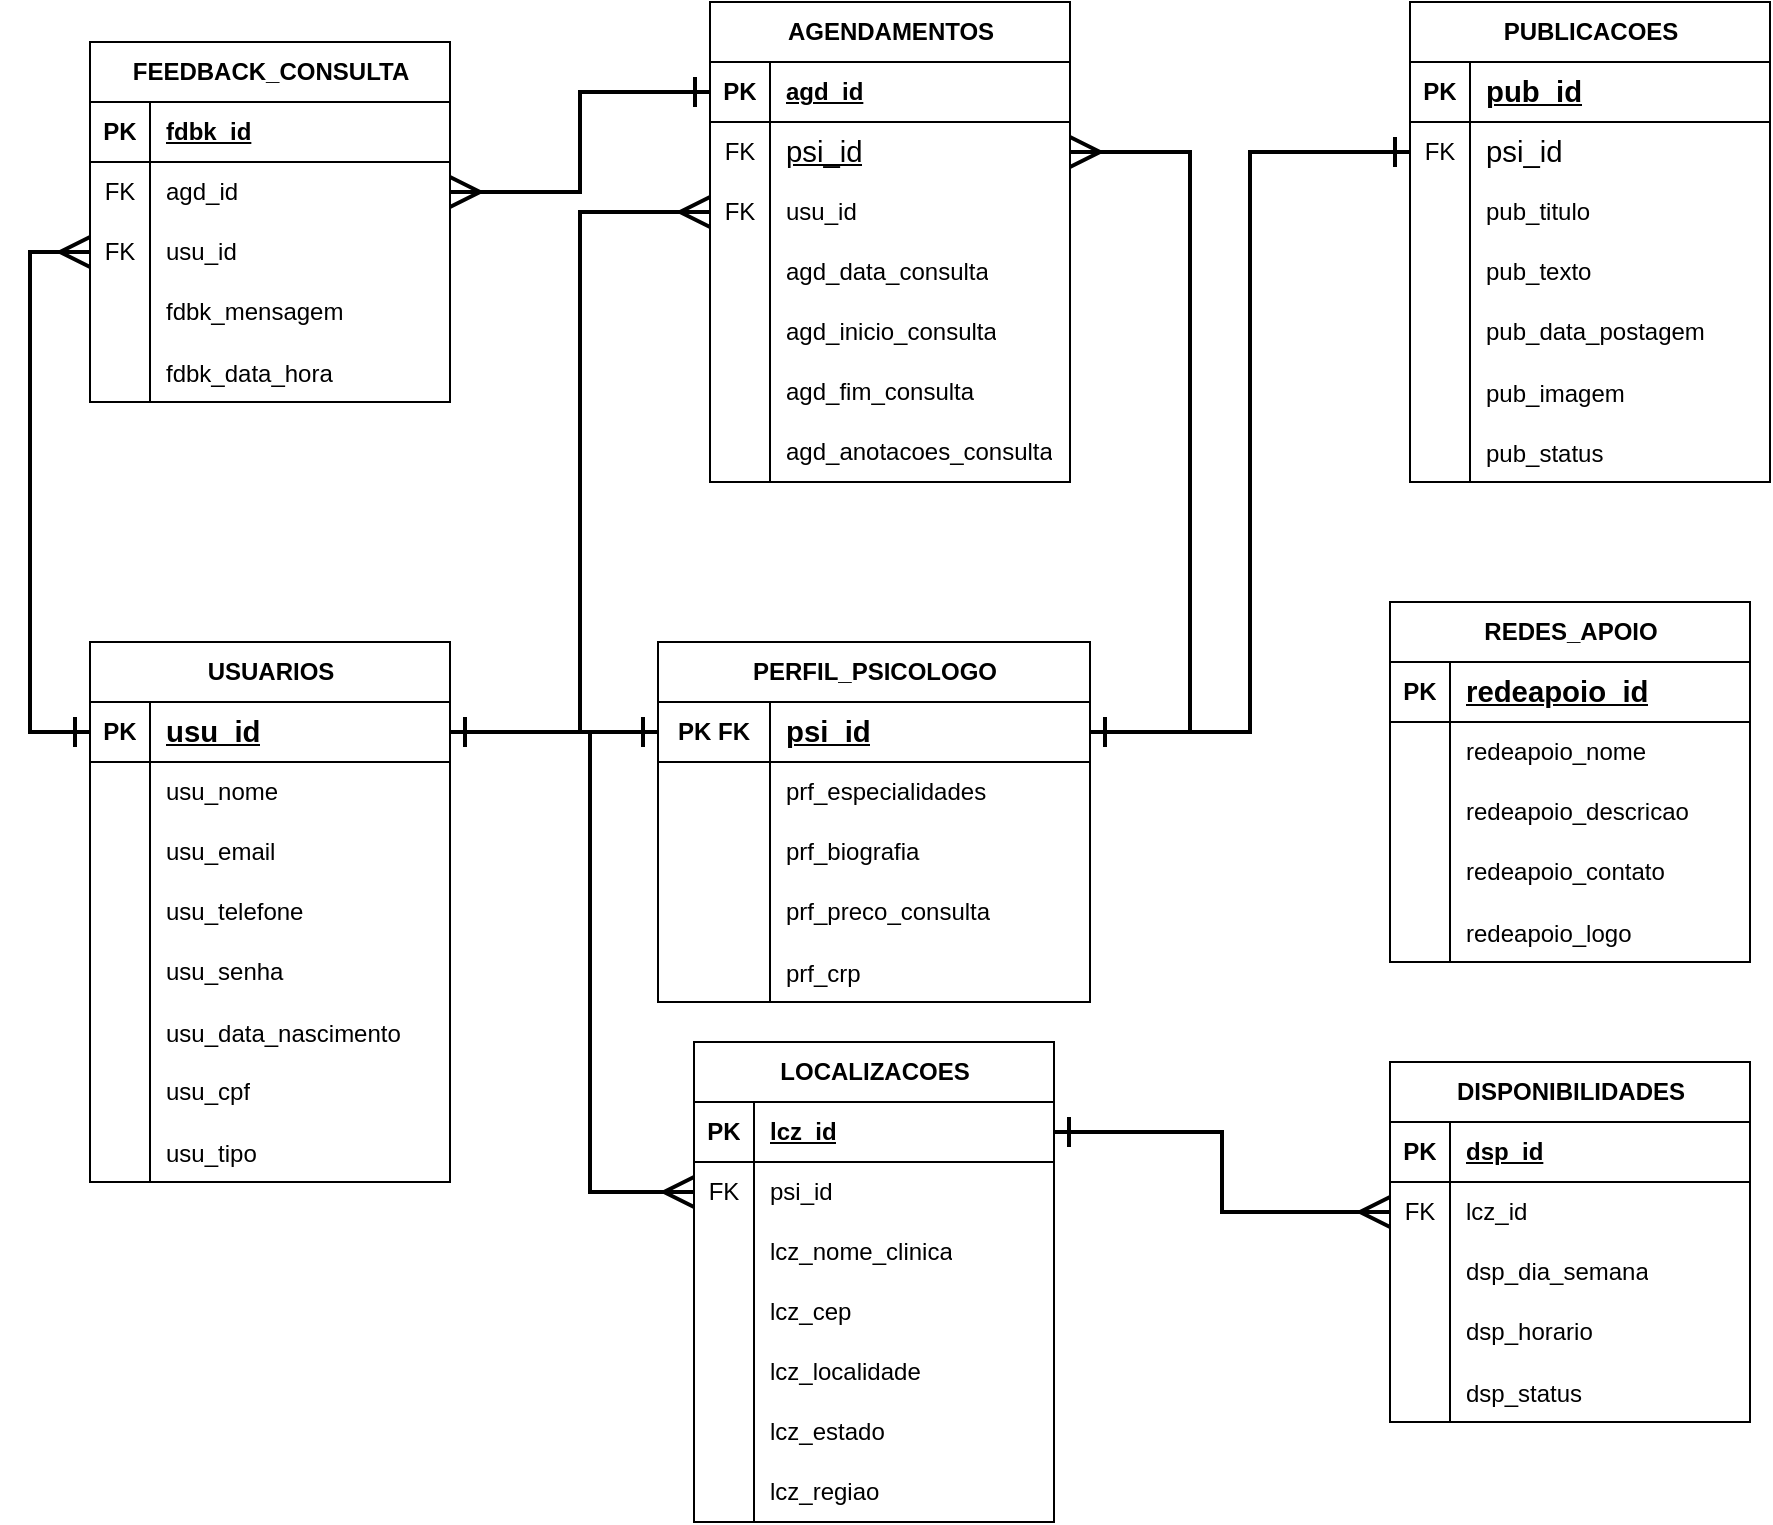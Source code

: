 <mxfile version="26.0.16">
  <diagram name="Página-1" id="_M62f8--yfcSpUJAQ6WV">
    <mxGraphModel dx="1434" dy="822" grid="1" gridSize="10" guides="1" tooltips="1" connect="1" arrows="1" fold="1" page="1" pageScale="1" pageWidth="1169" pageHeight="827" math="0" shadow="0">
      <root>
        <mxCell id="0" />
        <mxCell id="1" parent="0" />
        <mxCell id="GxVGCW-n1St411h24lSs-1" value="USUARIOS" style="shape=table;startSize=30;container=1;collapsible=1;childLayout=tableLayout;fixedRows=1;rowLines=0;fontStyle=1;align=center;resizeLast=1;html=1;" parent="1" vertex="1">
          <mxGeometry x="150" y="350" width="180" height="270" as="geometry" />
        </mxCell>
        <mxCell id="GxVGCW-n1St411h24lSs-2" value="" style="shape=tableRow;horizontal=0;startSize=0;swimlaneHead=0;swimlaneBody=0;fillColor=none;collapsible=0;dropTarget=0;points=[[0,0.5],[1,0.5]];portConstraint=eastwest;top=0;left=0;right=0;bottom=1;" parent="GxVGCW-n1St411h24lSs-1" vertex="1">
          <mxGeometry y="30" width="180" height="30" as="geometry" />
        </mxCell>
        <mxCell id="GxVGCW-n1St411h24lSs-3" value="PK" style="shape=partialRectangle;connectable=0;fillColor=none;top=0;left=0;bottom=0;right=0;fontStyle=1;overflow=hidden;whiteSpace=wrap;html=1;" parent="GxVGCW-n1St411h24lSs-2" vertex="1">
          <mxGeometry width="30" height="30" as="geometry">
            <mxRectangle width="30" height="30" as="alternateBounds" />
          </mxGeometry>
        </mxCell>
        <mxCell id="GxVGCW-n1St411h24lSs-4" value="&lt;font face=&quot;Arial, sans-serif&quot;&gt;&lt;span style=&quot;font-size: 14.667px; white-space-collapse: preserve;&quot;&gt;usu_id&lt;/span&gt;&lt;/font&gt;" style="shape=partialRectangle;connectable=0;fillColor=none;top=0;left=0;bottom=0;right=0;align=left;spacingLeft=6;fontStyle=5;overflow=hidden;whiteSpace=wrap;html=1;" parent="GxVGCW-n1St411h24lSs-2" vertex="1">
          <mxGeometry x="30" width="150" height="30" as="geometry">
            <mxRectangle width="150" height="30" as="alternateBounds" />
          </mxGeometry>
        </mxCell>
        <mxCell id="GxVGCW-n1St411h24lSs-5" value="" style="shape=tableRow;horizontal=0;startSize=0;swimlaneHead=0;swimlaneBody=0;fillColor=none;collapsible=0;dropTarget=0;points=[[0,0.5],[1,0.5]];portConstraint=eastwest;top=0;left=0;right=0;bottom=0;" parent="GxVGCW-n1St411h24lSs-1" vertex="1">
          <mxGeometry y="60" width="180" height="30" as="geometry" />
        </mxCell>
        <mxCell id="GxVGCW-n1St411h24lSs-6" value="" style="shape=partialRectangle;connectable=0;fillColor=none;top=0;left=0;bottom=0;right=0;editable=1;overflow=hidden;whiteSpace=wrap;html=1;" parent="GxVGCW-n1St411h24lSs-5" vertex="1">
          <mxGeometry width="30" height="30" as="geometry">
            <mxRectangle width="30" height="30" as="alternateBounds" />
          </mxGeometry>
        </mxCell>
        <mxCell id="GxVGCW-n1St411h24lSs-7" value="usu_nome" style="shape=partialRectangle;connectable=0;fillColor=none;top=0;left=0;bottom=0;right=0;align=left;spacingLeft=6;overflow=hidden;whiteSpace=wrap;html=1;" parent="GxVGCW-n1St411h24lSs-5" vertex="1">
          <mxGeometry x="30" width="150" height="30" as="geometry">
            <mxRectangle width="150" height="30" as="alternateBounds" />
          </mxGeometry>
        </mxCell>
        <mxCell id="GxVGCW-n1St411h24lSs-11" value="" style="shape=tableRow;horizontal=0;startSize=0;swimlaneHead=0;swimlaneBody=0;fillColor=none;collapsible=0;dropTarget=0;points=[[0,0.5],[1,0.5]];portConstraint=eastwest;top=0;left=0;right=0;bottom=0;" parent="GxVGCW-n1St411h24lSs-1" vertex="1">
          <mxGeometry y="90" width="180" height="30" as="geometry" />
        </mxCell>
        <mxCell id="GxVGCW-n1St411h24lSs-12" value="" style="shape=partialRectangle;connectable=0;fillColor=none;top=0;left=0;bottom=0;right=0;editable=1;overflow=hidden;whiteSpace=wrap;html=1;" parent="GxVGCW-n1St411h24lSs-11" vertex="1">
          <mxGeometry width="30" height="30" as="geometry">
            <mxRectangle width="30" height="30" as="alternateBounds" />
          </mxGeometry>
        </mxCell>
        <mxCell id="GxVGCW-n1St411h24lSs-13" value="usu_email" style="shape=partialRectangle;connectable=0;fillColor=none;top=0;left=0;bottom=0;right=0;align=left;spacingLeft=6;overflow=hidden;whiteSpace=wrap;html=1;" parent="GxVGCW-n1St411h24lSs-11" vertex="1">
          <mxGeometry x="30" width="150" height="30" as="geometry">
            <mxRectangle width="150" height="30" as="alternateBounds" />
          </mxGeometry>
        </mxCell>
        <mxCell id="pLTQHaj_ia46Ei6CtGT--1" value="" style="shape=tableRow;horizontal=0;startSize=0;swimlaneHead=0;swimlaneBody=0;fillColor=none;collapsible=0;dropTarget=0;points=[[0,0.5],[1,0.5]];portConstraint=eastwest;top=0;left=0;right=0;bottom=0;" parent="GxVGCW-n1St411h24lSs-1" vertex="1">
          <mxGeometry y="120" width="180" height="30" as="geometry" />
        </mxCell>
        <mxCell id="pLTQHaj_ia46Ei6CtGT--2" value="" style="shape=partialRectangle;connectable=0;fillColor=none;top=0;left=0;bottom=0;right=0;editable=1;overflow=hidden;whiteSpace=wrap;html=1;" parent="pLTQHaj_ia46Ei6CtGT--1" vertex="1">
          <mxGeometry width="30" height="30" as="geometry">
            <mxRectangle width="30" height="30" as="alternateBounds" />
          </mxGeometry>
        </mxCell>
        <mxCell id="pLTQHaj_ia46Ei6CtGT--3" value="usu_telefone" style="shape=partialRectangle;connectable=0;fillColor=none;top=0;left=0;bottom=0;right=0;align=left;spacingLeft=6;overflow=hidden;whiteSpace=wrap;html=1;" parent="pLTQHaj_ia46Ei6CtGT--1" vertex="1">
          <mxGeometry x="30" width="150" height="30" as="geometry">
            <mxRectangle width="150" height="30" as="alternateBounds" />
          </mxGeometry>
        </mxCell>
        <mxCell id="pLTQHaj_ia46Ei6CtGT--4" value="" style="shape=tableRow;horizontal=0;startSize=0;swimlaneHead=0;swimlaneBody=0;fillColor=none;collapsible=0;dropTarget=0;points=[[0,0.5],[1,0.5]];portConstraint=eastwest;top=0;left=0;right=0;bottom=0;" parent="GxVGCW-n1St411h24lSs-1" vertex="1">
          <mxGeometry y="150" width="180" height="30" as="geometry" />
        </mxCell>
        <mxCell id="pLTQHaj_ia46Ei6CtGT--5" value="" style="shape=partialRectangle;connectable=0;fillColor=none;top=0;left=0;bottom=0;right=0;editable=1;overflow=hidden;whiteSpace=wrap;html=1;" parent="pLTQHaj_ia46Ei6CtGT--4" vertex="1">
          <mxGeometry width="30" height="30" as="geometry">
            <mxRectangle width="30" height="30" as="alternateBounds" />
          </mxGeometry>
        </mxCell>
        <mxCell id="pLTQHaj_ia46Ei6CtGT--6" value="usu_senha" style="shape=partialRectangle;connectable=0;fillColor=none;top=0;left=0;bottom=0;right=0;align=left;spacingLeft=6;overflow=hidden;whiteSpace=wrap;html=1;" parent="pLTQHaj_ia46Ei6CtGT--4" vertex="1">
          <mxGeometry x="30" width="150" height="30" as="geometry">
            <mxRectangle width="150" height="30" as="alternateBounds" />
          </mxGeometry>
        </mxCell>
        <mxCell id="mL3m_HgLqQWgDpQsmGYK-23" value="" style="shape=tableRow;horizontal=0;startSize=0;swimlaneHead=0;swimlaneBody=0;fillColor=none;collapsible=0;dropTarget=0;points=[[0,0.5],[1,0.5]];portConstraint=eastwest;top=0;left=0;right=0;bottom=0;" parent="GxVGCW-n1St411h24lSs-1" vertex="1">
          <mxGeometry y="180" width="180" height="30" as="geometry" />
        </mxCell>
        <mxCell id="mL3m_HgLqQWgDpQsmGYK-24" value="" style="shape=partialRectangle;connectable=0;fillColor=none;top=0;left=0;bottom=0;right=0;editable=1;overflow=hidden;" parent="mL3m_HgLqQWgDpQsmGYK-23" vertex="1">
          <mxGeometry width="30" height="30" as="geometry">
            <mxRectangle width="30" height="30" as="alternateBounds" />
          </mxGeometry>
        </mxCell>
        <mxCell id="mL3m_HgLqQWgDpQsmGYK-25" value="usu_data_nascimento" style="shape=partialRectangle;connectable=0;fillColor=none;top=0;left=0;bottom=0;right=0;align=left;spacingLeft=6;overflow=hidden;" parent="mL3m_HgLqQWgDpQsmGYK-23" vertex="1">
          <mxGeometry x="30" width="150" height="30" as="geometry">
            <mxRectangle width="150" height="30" as="alternateBounds" />
          </mxGeometry>
        </mxCell>
        <mxCell id="pLTQHaj_ia46Ei6CtGT--13" value="" style="shape=tableRow;horizontal=0;startSize=0;swimlaneHead=0;swimlaneBody=0;fillColor=none;collapsible=0;dropTarget=0;points=[[0,0.5],[1,0.5]];portConstraint=eastwest;top=0;left=0;right=0;bottom=0;" parent="GxVGCW-n1St411h24lSs-1" vertex="1">
          <mxGeometry y="210" width="180" height="30" as="geometry" />
        </mxCell>
        <mxCell id="pLTQHaj_ia46Ei6CtGT--14" value="" style="shape=partialRectangle;connectable=0;fillColor=none;top=0;left=0;bottom=0;right=0;editable=1;overflow=hidden;whiteSpace=wrap;html=1;" parent="pLTQHaj_ia46Ei6CtGT--13" vertex="1">
          <mxGeometry width="30" height="30" as="geometry">
            <mxRectangle width="30" height="30" as="alternateBounds" />
          </mxGeometry>
        </mxCell>
        <mxCell id="pLTQHaj_ia46Ei6CtGT--15" value="usu_cpf" style="shape=partialRectangle;connectable=0;fillColor=none;top=0;left=0;bottom=0;right=0;align=left;spacingLeft=6;overflow=hidden;whiteSpace=wrap;html=1;" parent="pLTQHaj_ia46Ei6CtGT--13" vertex="1">
          <mxGeometry x="30" width="150" height="30" as="geometry">
            <mxRectangle width="150" height="30" as="alternateBounds" />
          </mxGeometry>
        </mxCell>
        <mxCell id="mL3m_HgLqQWgDpQsmGYK-20" value="" style="shape=tableRow;horizontal=0;startSize=0;swimlaneHead=0;swimlaneBody=0;fillColor=none;collapsible=0;dropTarget=0;points=[[0,0.5],[1,0.5]];portConstraint=eastwest;top=0;left=0;right=0;bottom=0;" parent="GxVGCW-n1St411h24lSs-1" vertex="1">
          <mxGeometry y="240" width="180" height="30" as="geometry" />
        </mxCell>
        <mxCell id="mL3m_HgLqQWgDpQsmGYK-21" value="" style="shape=partialRectangle;connectable=0;fillColor=none;top=0;left=0;bottom=0;right=0;editable=1;overflow=hidden;" parent="mL3m_HgLqQWgDpQsmGYK-20" vertex="1">
          <mxGeometry width="30" height="30" as="geometry">
            <mxRectangle width="30" height="30" as="alternateBounds" />
          </mxGeometry>
        </mxCell>
        <mxCell id="mL3m_HgLqQWgDpQsmGYK-22" value="usu_tipo" style="shape=partialRectangle;connectable=0;fillColor=none;top=0;left=0;bottom=0;right=0;align=left;spacingLeft=6;overflow=hidden;" parent="mL3m_HgLqQWgDpQsmGYK-20" vertex="1">
          <mxGeometry x="30" width="150" height="30" as="geometry">
            <mxRectangle width="150" height="30" as="alternateBounds" />
          </mxGeometry>
        </mxCell>
        <mxCell id="a38isnCE7ehgI189nzxs-35" value="PUBLICACOES" style="shape=table;startSize=30;container=1;collapsible=1;childLayout=tableLayout;fixedRows=1;rowLines=0;fontStyle=1;align=center;resizeLast=1;html=1;" parent="1" vertex="1">
          <mxGeometry x="810" y="30" width="180" height="240" as="geometry" />
        </mxCell>
        <mxCell id="a38isnCE7ehgI189nzxs-36" value="" style="shape=tableRow;horizontal=0;startSize=0;swimlaneHead=0;swimlaneBody=0;fillColor=none;collapsible=0;dropTarget=0;points=[[0,0.5],[1,0.5]];portConstraint=eastwest;top=0;left=0;right=0;bottom=1;" parent="a38isnCE7ehgI189nzxs-35" vertex="1">
          <mxGeometry y="30" width="180" height="30" as="geometry" />
        </mxCell>
        <mxCell id="a38isnCE7ehgI189nzxs-37" value="PK" style="shape=partialRectangle;connectable=0;fillColor=none;top=0;left=0;bottom=0;right=0;fontStyle=1;overflow=hidden;whiteSpace=wrap;html=1;" parent="a38isnCE7ehgI189nzxs-36" vertex="1">
          <mxGeometry width="30" height="30" as="geometry">
            <mxRectangle width="30" height="30" as="alternateBounds" />
          </mxGeometry>
        </mxCell>
        <mxCell id="a38isnCE7ehgI189nzxs-38" value="&lt;span id=&quot;docs-internal-guid-bb92b215-7fff-1dc6-cfe4-97d75e0c5b05&quot; style=&quot;&quot;&gt;&lt;span style=&quot;font-size: 11pt; font-family: Arial, sans-serif; background-color: transparent; font-variant-numeric: normal; font-variant-east-asian: normal; font-variant-alternates: normal; font-variant-position: normal; font-variant-emoji: normal; vertical-align: baseline; white-space-collapse: preserve;&quot;&gt;pub_id&lt;/span&gt;&lt;/span&gt;" style="shape=partialRectangle;connectable=0;fillColor=none;top=0;left=0;bottom=0;right=0;align=left;spacingLeft=6;fontStyle=5;overflow=hidden;whiteSpace=wrap;html=1;" parent="a38isnCE7ehgI189nzxs-36" vertex="1">
          <mxGeometry x="30" width="150" height="30" as="geometry">
            <mxRectangle width="150" height="30" as="alternateBounds" />
          </mxGeometry>
        </mxCell>
        <mxCell id="a38isnCE7ehgI189nzxs-39" value="" style="shape=tableRow;horizontal=0;startSize=0;swimlaneHead=0;swimlaneBody=0;fillColor=none;collapsible=0;dropTarget=0;points=[[0,0.5],[1,0.5]];portConstraint=eastwest;top=0;left=0;right=0;bottom=0;" parent="a38isnCE7ehgI189nzxs-35" vertex="1">
          <mxGeometry y="60" width="180" height="30" as="geometry" />
        </mxCell>
        <mxCell id="a38isnCE7ehgI189nzxs-40" value="FK" style="shape=partialRectangle;connectable=0;fillColor=none;top=0;left=0;bottom=0;right=0;editable=1;overflow=hidden;whiteSpace=wrap;html=1;" parent="a38isnCE7ehgI189nzxs-39" vertex="1">
          <mxGeometry width="30" height="30" as="geometry">
            <mxRectangle width="30" height="30" as="alternateBounds" />
          </mxGeometry>
        </mxCell>
        <mxCell id="a38isnCE7ehgI189nzxs-41" value="&lt;span style=&quot;font-family: Arial, sans-serif; font-size: 14.667px; white-space-collapse: preserve;&quot;&gt;psi_id&lt;/span&gt;" style="shape=partialRectangle;connectable=0;fillColor=none;top=0;left=0;bottom=0;right=0;align=left;spacingLeft=6;overflow=hidden;whiteSpace=wrap;html=1;" parent="a38isnCE7ehgI189nzxs-39" vertex="1">
          <mxGeometry x="30" width="150" height="30" as="geometry">
            <mxRectangle width="150" height="30" as="alternateBounds" />
          </mxGeometry>
        </mxCell>
        <mxCell id="a38isnCE7ehgI189nzxs-42" value="" style="shape=tableRow;horizontal=0;startSize=0;swimlaneHead=0;swimlaneBody=0;fillColor=none;collapsible=0;dropTarget=0;points=[[0,0.5],[1,0.5]];portConstraint=eastwest;top=0;left=0;right=0;bottom=0;" parent="a38isnCE7ehgI189nzxs-35" vertex="1">
          <mxGeometry y="90" width="180" height="30" as="geometry" />
        </mxCell>
        <mxCell id="a38isnCE7ehgI189nzxs-43" value="" style="shape=partialRectangle;connectable=0;fillColor=none;top=0;left=0;bottom=0;right=0;editable=1;overflow=hidden;whiteSpace=wrap;html=1;" parent="a38isnCE7ehgI189nzxs-42" vertex="1">
          <mxGeometry width="30" height="30" as="geometry">
            <mxRectangle width="30" height="30" as="alternateBounds" />
          </mxGeometry>
        </mxCell>
        <mxCell id="a38isnCE7ehgI189nzxs-44" value="pub_titulo" style="shape=partialRectangle;connectable=0;fillColor=none;top=0;left=0;bottom=0;right=0;align=left;spacingLeft=6;overflow=hidden;whiteSpace=wrap;html=1;" parent="a38isnCE7ehgI189nzxs-42" vertex="1">
          <mxGeometry x="30" width="150" height="30" as="geometry">
            <mxRectangle width="150" height="30" as="alternateBounds" />
          </mxGeometry>
        </mxCell>
        <mxCell id="a38isnCE7ehgI189nzxs-45" value="" style="shape=tableRow;horizontal=0;startSize=0;swimlaneHead=0;swimlaneBody=0;fillColor=none;collapsible=0;dropTarget=0;points=[[0,0.5],[1,0.5]];portConstraint=eastwest;top=0;left=0;right=0;bottom=0;" parent="a38isnCE7ehgI189nzxs-35" vertex="1">
          <mxGeometry y="120" width="180" height="30" as="geometry" />
        </mxCell>
        <mxCell id="a38isnCE7ehgI189nzxs-46" value="" style="shape=partialRectangle;connectable=0;fillColor=none;top=0;left=0;bottom=0;right=0;editable=1;overflow=hidden;whiteSpace=wrap;html=1;" parent="a38isnCE7ehgI189nzxs-45" vertex="1">
          <mxGeometry width="30" height="30" as="geometry">
            <mxRectangle width="30" height="30" as="alternateBounds" />
          </mxGeometry>
        </mxCell>
        <mxCell id="a38isnCE7ehgI189nzxs-47" value="pub_texto" style="shape=partialRectangle;connectable=0;fillColor=none;top=0;left=0;bottom=0;right=0;align=left;spacingLeft=6;overflow=hidden;whiteSpace=wrap;html=1;" parent="a38isnCE7ehgI189nzxs-45" vertex="1">
          <mxGeometry x="30" width="150" height="30" as="geometry">
            <mxRectangle width="150" height="30" as="alternateBounds" />
          </mxGeometry>
        </mxCell>
        <mxCell id="a38isnCE7ehgI189nzxs-48" value="" style="shape=tableRow;horizontal=0;startSize=0;swimlaneHead=0;swimlaneBody=0;fillColor=none;collapsible=0;dropTarget=0;points=[[0,0.5],[1,0.5]];portConstraint=eastwest;top=0;left=0;right=0;bottom=0;" parent="a38isnCE7ehgI189nzxs-35" vertex="1">
          <mxGeometry y="150" width="180" height="30" as="geometry" />
        </mxCell>
        <mxCell id="a38isnCE7ehgI189nzxs-49" value="" style="shape=partialRectangle;connectable=0;fillColor=none;top=0;left=0;bottom=0;right=0;editable=1;overflow=hidden;whiteSpace=wrap;html=1;" parent="a38isnCE7ehgI189nzxs-48" vertex="1">
          <mxGeometry width="30" height="30" as="geometry">
            <mxRectangle width="30" height="30" as="alternateBounds" />
          </mxGeometry>
        </mxCell>
        <mxCell id="a38isnCE7ehgI189nzxs-50" value="pub_data_postagem" style="shape=partialRectangle;connectable=0;fillColor=none;top=0;left=0;bottom=0;right=0;align=left;spacingLeft=6;overflow=hidden;whiteSpace=wrap;html=1;" parent="a38isnCE7ehgI189nzxs-48" vertex="1">
          <mxGeometry x="30" width="150" height="30" as="geometry">
            <mxRectangle width="150" height="30" as="alternateBounds" />
          </mxGeometry>
        </mxCell>
        <mxCell id="mL3m_HgLqQWgDpQsmGYK-71" value="" style="shape=tableRow;horizontal=0;startSize=0;swimlaneHead=0;swimlaneBody=0;fillColor=none;collapsible=0;dropTarget=0;points=[[0,0.5],[1,0.5]];portConstraint=eastwest;top=0;left=0;right=0;bottom=0;" parent="a38isnCE7ehgI189nzxs-35" vertex="1">
          <mxGeometry y="180" width="180" height="30" as="geometry" />
        </mxCell>
        <mxCell id="mL3m_HgLqQWgDpQsmGYK-72" value="" style="shape=partialRectangle;connectable=0;fillColor=none;top=0;left=0;bottom=0;right=0;editable=1;overflow=hidden;" parent="mL3m_HgLqQWgDpQsmGYK-71" vertex="1">
          <mxGeometry width="30" height="30" as="geometry">
            <mxRectangle width="30" height="30" as="alternateBounds" />
          </mxGeometry>
        </mxCell>
        <mxCell id="mL3m_HgLqQWgDpQsmGYK-73" value="pub_imagem" style="shape=partialRectangle;connectable=0;fillColor=none;top=0;left=0;bottom=0;right=0;align=left;spacingLeft=6;overflow=hidden;" parent="mL3m_HgLqQWgDpQsmGYK-71" vertex="1">
          <mxGeometry x="30" width="150" height="30" as="geometry">
            <mxRectangle width="150" height="30" as="alternateBounds" />
          </mxGeometry>
        </mxCell>
        <mxCell id="mL3m_HgLqQWgDpQsmGYK-74" value="" style="shape=tableRow;horizontal=0;startSize=0;swimlaneHead=0;swimlaneBody=0;fillColor=none;collapsible=0;dropTarget=0;points=[[0,0.5],[1,0.5]];portConstraint=eastwest;top=0;left=0;right=0;bottom=0;" parent="a38isnCE7ehgI189nzxs-35" vertex="1">
          <mxGeometry y="210" width="180" height="30" as="geometry" />
        </mxCell>
        <mxCell id="mL3m_HgLqQWgDpQsmGYK-75" value="" style="shape=partialRectangle;connectable=0;fillColor=none;top=0;left=0;bottom=0;right=0;editable=1;overflow=hidden;" parent="mL3m_HgLqQWgDpQsmGYK-74" vertex="1">
          <mxGeometry width="30" height="30" as="geometry">
            <mxRectangle width="30" height="30" as="alternateBounds" />
          </mxGeometry>
        </mxCell>
        <mxCell id="mL3m_HgLqQWgDpQsmGYK-76" value="pub_status" style="shape=partialRectangle;connectable=0;fillColor=none;top=0;left=0;bottom=0;right=0;align=left;spacingLeft=6;overflow=hidden;" parent="mL3m_HgLqQWgDpQsmGYK-74" vertex="1">
          <mxGeometry x="30" width="150" height="30" as="geometry">
            <mxRectangle width="150" height="30" as="alternateBounds" />
          </mxGeometry>
        </mxCell>
        <mxCell id="a38isnCE7ehgI189nzxs-54" value="AGENDAMENTOS" style="shape=table;startSize=30;container=1;collapsible=1;childLayout=tableLayout;fixedRows=1;rowLines=0;fontStyle=1;align=center;resizeLast=1;html=1;" parent="1" vertex="1">
          <mxGeometry x="460" y="30" width="180" height="240" as="geometry" />
        </mxCell>
        <mxCell id="a38isnCE7ehgI189nzxs-55" value="" style="shape=tableRow;horizontal=0;startSize=0;swimlaneHead=0;swimlaneBody=0;fillColor=none;collapsible=0;dropTarget=0;points=[[0,0.5],[1,0.5]];portConstraint=eastwest;top=0;left=0;right=0;bottom=1;" parent="a38isnCE7ehgI189nzxs-54" vertex="1">
          <mxGeometry y="30" width="180" height="30" as="geometry" />
        </mxCell>
        <mxCell id="a38isnCE7ehgI189nzxs-56" value="PK" style="shape=partialRectangle;connectable=0;fillColor=none;top=0;left=0;bottom=0;right=0;fontStyle=1;overflow=hidden;whiteSpace=wrap;html=1;" parent="a38isnCE7ehgI189nzxs-55" vertex="1">
          <mxGeometry width="30" height="30" as="geometry">
            <mxRectangle width="30" height="30" as="alternateBounds" />
          </mxGeometry>
        </mxCell>
        <mxCell id="a38isnCE7ehgI189nzxs-57" value="agd_id" style="shape=partialRectangle;connectable=0;fillColor=none;top=0;left=0;bottom=0;right=0;align=left;spacingLeft=6;fontStyle=5;overflow=hidden;whiteSpace=wrap;html=1;" parent="a38isnCE7ehgI189nzxs-55" vertex="1">
          <mxGeometry x="30" width="150" height="30" as="geometry">
            <mxRectangle width="150" height="30" as="alternateBounds" />
          </mxGeometry>
        </mxCell>
        <mxCell id="a38isnCE7ehgI189nzxs-58" value="" style="shape=tableRow;horizontal=0;startSize=0;swimlaneHead=0;swimlaneBody=0;fillColor=none;collapsible=0;dropTarget=0;points=[[0,0.5],[1,0.5]];portConstraint=eastwest;top=0;left=0;right=0;bottom=0;" parent="a38isnCE7ehgI189nzxs-54" vertex="1">
          <mxGeometry y="60" width="180" height="30" as="geometry" />
        </mxCell>
        <mxCell id="a38isnCE7ehgI189nzxs-59" value="FK" style="shape=partialRectangle;connectable=0;fillColor=none;top=0;left=0;bottom=0;right=0;editable=1;overflow=hidden;whiteSpace=wrap;html=1;" parent="a38isnCE7ehgI189nzxs-58" vertex="1">
          <mxGeometry width="30" height="30" as="geometry">
            <mxRectangle width="30" height="30" as="alternateBounds" />
          </mxGeometry>
        </mxCell>
        <mxCell id="a38isnCE7ehgI189nzxs-60" value="&lt;span style=&quot;font-family: Arial, sans-serif; font-size: 14.667px; white-space-collapse: preserve; text-decoration-line: underline;&quot;&gt;psi_id&lt;/span&gt;" style="shape=partialRectangle;connectable=0;fillColor=none;top=0;left=0;bottom=0;right=0;align=left;spacingLeft=6;overflow=hidden;whiteSpace=wrap;html=1;" parent="a38isnCE7ehgI189nzxs-58" vertex="1">
          <mxGeometry x="30" width="150" height="30" as="geometry">
            <mxRectangle width="150" height="30" as="alternateBounds" />
          </mxGeometry>
        </mxCell>
        <mxCell id="a38isnCE7ehgI189nzxs-61" value="" style="shape=tableRow;horizontal=0;startSize=0;swimlaneHead=0;swimlaneBody=0;fillColor=none;collapsible=0;dropTarget=0;points=[[0,0.5],[1,0.5]];portConstraint=eastwest;top=0;left=0;right=0;bottom=0;" parent="a38isnCE7ehgI189nzxs-54" vertex="1">
          <mxGeometry y="90" width="180" height="30" as="geometry" />
        </mxCell>
        <mxCell id="a38isnCE7ehgI189nzxs-62" value="FK" style="shape=partialRectangle;connectable=0;fillColor=none;top=0;left=0;bottom=0;right=0;editable=1;overflow=hidden;whiteSpace=wrap;html=1;" parent="a38isnCE7ehgI189nzxs-61" vertex="1">
          <mxGeometry width="30" height="30" as="geometry">
            <mxRectangle width="30" height="30" as="alternateBounds" />
          </mxGeometry>
        </mxCell>
        <mxCell id="a38isnCE7ehgI189nzxs-63" value="usu_id" style="shape=partialRectangle;connectable=0;fillColor=none;top=0;left=0;bottom=0;right=0;align=left;spacingLeft=6;overflow=hidden;whiteSpace=wrap;html=1;" parent="a38isnCE7ehgI189nzxs-61" vertex="1">
          <mxGeometry x="30" width="150" height="30" as="geometry">
            <mxRectangle width="150" height="30" as="alternateBounds" />
          </mxGeometry>
        </mxCell>
        <mxCell id="a38isnCE7ehgI189nzxs-64" value="" style="shape=tableRow;horizontal=0;startSize=0;swimlaneHead=0;swimlaneBody=0;fillColor=none;collapsible=0;dropTarget=0;points=[[0,0.5],[1,0.5]];portConstraint=eastwest;top=0;left=0;right=0;bottom=0;" parent="a38isnCE7ehgI189nzxs-54" vertex="1">
          <mxGeometry y="120" width="180" height="30" as="geometry" />
        </mxCell>
        <mxCell id="a38isnCE7ehgI189nzxs-65" value="" style="shape=partialRectangle;connectable=0;fillColor=none;top=0;left=0;bottom=0;right=0;editable=1;overflow=hidden;whiteSpace=wrap;html=1;" parent="a38isnCE7ehgI189nzxs-64" vertex="1">
          <mxGeometry width="30" height="30" as="geometry">
            <mxRectangle width="30" height="30" as="alternateBounds" />
          </mxGeometry>
        </mxCell>
        <mxCell id="a38isnCE7ehgI189nzxs-66" value="agd_data_consulta" style="shape=partialRectangle;connectable=0;fillColor=none;top=0;left=0;bottom=0;right=0;align=left;spacingLeft=6;overflow=hidden;whiteSpace=wrap;html=1;" parent="a38isnCE7ehgI189nzxs-64" vertex="1">
          <mxGeometry x="30" width="150" height="30" as="geometry">
            <mxRectangle width="150" height="30" as="alternateBounds" />
          </mxGeometry>
        </mxCell>
        <mxCell id="a38isnCE7ehgI189nzxs-67" value="" style="shape=tableRow;horizontal=0;startSize=0;swimlaneHead=0;swimlaneBody=0;fillColor=none;collapsible=0;dropTarget=0;points=[[0,0.5],[1,0.5]];portConstraint=eastwest;top=0;left=0;right=0;bottom=0;" parent="a38isnCE7ehgI189nzxs-54" vertex="1">
          <mxGeometry y="150" width="180" height="30" as="geometry" />
        </mxCell>
        <mxCell id="a38isnCE7ehgI189nzxs-68" value="" style="shape=partialRectangle;connectable=0;fillColor=none;top=0;left=0;bottom=0;right=0;editable=1;overflow=hidden;whiteSpace=wrap;html=1;" parent="a38isnCE7ehgI189nzxs-67" vertex="1">
          <mxGeometry width="30" height="30" as="geometry">
            <mxRectangle width="30" height="30" as="alternateBounds" />
          </mxGeometry>
        </mxCell>
        <mxCell id="a38isnCE7ehgI189nzxs-69" value="agd_inicio_consulta" style="shape=partialRectangle;connectable=0;fillColor=none;top=0;left=0;bottom=0;right=0;align=left;spacingLeft=6;overflow=hidden;whiteSpace=wrap;html=1;" parent="a38isnCE7ehgI189nzxs-67" vertex="1">
          <mxGeometry x="30" width="150" height="30" as="geometry">
            <mxRectangle width="150" height="30" as="alternateBounds" />
          </mxGeometry>
        </mxCell>
        <mxCell id="a38isnCE7ehgI189nzxs-70" value="" style="shape=tableRow;horizontal=0;startSize=0;swimlaneHead=0;swimlaneBody=0;fillColor=none;collapsible=0;dropTarget=0;points=[[0,0.5],[1,0.5]];portConstraint=eastwest;top=0;left=0;right=0;bottom=0;" parent="a38isnCE7ehgI189nzxs-54" vertex="1">
          <mxGeometry y="180" width="180" height="30" as="geometry" />
        </mxCell>
        <mxCell id="a38isnCE7ehgI189nzxs-71" value="" style="shape=partialRectangle;connectable=0;fillColor=none;top=0;left=0;bottom=0;right=0;editable=1;overflow=hidden;whiteSpace=wrap;html=1;" parent="a38isnCE7ehgI189nzxs-70" vertex="1">
          <mxGeometry width="30" height="30" as="geometry">
            <mxRectangle width="30" height="30" as="alternateBounds" />
          </mxGeometry>
        </mxCell>
        <mxCell id="a38isnCE7ehgI189nzxs-72" value="agd_fim_consulta" style="shape=partialRectangle;connectable=0;fillColor=none;top=0;left=0;bottom=0;right=0;align=left;spacingLeft=6;overflow=hidden;whiteSpace=wrap;html=1;" parent="a38isnCE7ehgI189nzxs-70" vertex="1">
          <mxGeometry x="30" width="150" height="30" as="geometry">
            <mxRectangle width="150" height="30" as="alternateBounds" />
          </mxGeometry>
        </mxCell>
        <mxCell id="a38isnCE7ehgI189nzxs-73" value="" style="shape=tableRow;horizontal=0;startSize=0;swimlaneHead=0;swimlaneBody=0;fillColor=none;collapsible=0;dropTarget=0;points=[[0,0.5],[1,0.5]];portConstraint=eastwest;top=0;left=0;right=0;bottom=0;" parent="a38isnCE7ehgI189nzxs-54" vertex="1">
          <mxGeometry y="210" width="180" height="30" as="geometry" />
        </mxCell>
        <mxCell id="a38isnCE7ehgI189nzxs-74" value="" style="shape=partialRectangle;connectable=0;fillColor=none;top=0;left=0;bottom=0;right=0;editable=1;overflow=hidden;whiteSpace=wrap;html=1;" parent="a38isnCE7ehgI189nzxs-73" vertex="1">
          <mxGeometry width="30" height="30" as="geometry">
            <mxRectangle width="30" height="30" as="alternateBounds" />
          </mxGeometry>
        </mxCell>
        <mxCell id="a38isnCE7ehgI189nzxs-75" value="agd_anotacoes_consulta" style="shape=partialRectangle;connectable=0;fillColor=none;top=0;left=0;bottom=0;right=0;align=left;spacingLeft=6;overflow=hidden;whiteSpace=wrap;html=1;" parent="a38isnCE7ehgI189nzxs-73" vertex="1">
          <mxGeometry x="30" width="150" height="30" as="geometry">
            <mxRectangle width="150" height="30" as="alternateBounds" />
          </mxGeometry>
        </mxCell>
        <mxCell id="a38isnCE7ehgI189nzxs-76" value="REDES_APOIO" style="shape=table;startSize=30;container=1;collapsible=1;childLayout=tableLayout;fixedRows=1;rowLines=0;fontStyle=1;align=center;resizeLast=1;html=1;" parent="1" vertex="1">
          <mxGeometry x="800" y="330" width="180" height="180" as="geometry" />
        </mxCell>
        <mxCell id="a38isnCE7ehgI189nzxs-77" value="" style="shape=tableRow;horizontal=0;startSize=0;swimlaneHead=0;swimlaneBody=0;fillColor=none;collapsible=0;dropTarget=0;points=[[0,0.5],[1,0.5]];portConstraint=eastwest;top=0;left=0;right=0;bottom=1;" parent="a38isnCE7ehgI189nzxs-76" vertex="1">
          <mxGeometry y="30" width="180" height="30" as="geometry" />
        </mxCell>
        <mxCell id="a38isnCE7ehgI189nzxs-78" value="PK" style="shape=partialRectangle;connectable=0;fillColor=none;top=0;left=0;bottom=0;right=0;fontStyle=1;overflow=hidden;whiteSpace=wrap;html=1;" parent="a38isnCE7ehgI189nzxs-77" vertex="1">
          <mxGeometry width="30" height="30" as="geometry">
            <mxRectangle width="30" height="30" as="alternateBounds" />
          </mxGeometry>
        </mxCell>
        <mxCell id="a38isnCE7ehgI189nzxs-79" value="&lt;span id=&quot;docs-internal-guid-bb92b215-7fff-1dc6-cfe4-97d75e0c5b05&quot; style=&quot;&quot;&gt;&lt;span style=&quot;font-size: 11pt; font-family: Arial, sans-serif; background-color: transparent; font-variant-numeric: normal; font-variant-east-asian: normal; font-variant-alternates: normal; font-variant-position: normal; font-variant-emoji: normal; vertical-align: baseline; white-space-collapse: preserve;&quot;&gt;redeapoio_id&lt;/span&gt;&lt;/span&gt;" style="shape=partialRectangle;connectable=0;fillColor=none;top=0;left=0;bottom=0;right=0;align=left;spacingLeft=6;fontStyle=5;overflow=hidden;whiteSpace=wrap;html=1;" parent="a38isnCE7ehgI189nzxs-77" vertex="1">
          <mxGeometry x="30" width="150" height="30" as="geometry">
            <mxRectangle width="150" height="30" as="alternateBounds" />
          </mxGeometry>
        </mxCell>
        <mxCell id="a38isnCE7ehgI189nzxs-80" value="" style="shape=tableRow;horizontal=0;startSize=0;swimlaneHead=0;swimlaneBody=0;fillColor=none;collapsible=0;dropTarget=0;points=[[0,0.5],[1,0.5]];portConstraint=eastwest;top=0;left=0;right=0;bottom=0;" parent="a38isnCE7ehgI189nzxs-76" vertex="1">
          <mxGeometry y="60" width="180" height="30" as="geometry" />
        </mxCell>
        <mxCell id="a38isnCE7ehgI189nzxs-81" value="" style="shape=partialRectangle;connectable=0;fillColor=none;top=0;left=0;bottom=0;right=0;editable=1;overflow=hidden;whiteSpace=wrap;html=1;" parent="a38isnCE7ehgI189nzxs-80" vertex="1">
          <mxGeometry width="30" height="30" as="geometry">
            <mxRectangle width="30" height="30" as="alternateBounds" />
          </mxGeometry>
        </mxCell>
        <mxCell id="a38isnCE7ehgI189nzxs-82" value="&lt;span style=&quot;font-family: Arial, sans-serif; white-space-collapse: preserve;&quot;&gt;&lt;font&gt;redeapoio_nome&lt;/font&gt;&lt;/span&gt;" style="shape=partialRectangle;connectable=0;fillColor=none;top=0;left=0;bottom=0;right=0;align=left;spacingLeft=6;overflow=hidden;whiteSpace=wrap;html=1;" parent="a38isnCE7ehgI189nzxs-80" vertex="1">
          <mxGeometry x="30" width="150" height="30" as="geometry">
            <mxRectangle width="150" height="30" as="alternateBounds" />
          </mxGeometry>
        </mxCell>
        <mxCell id="a38isnCE7ehgI189nzxs-83" value="" style="shape=tableRow;horizontal=0;startSize=0;swimlaneHead=0;swimlaneBody=0;fillColor=none;collapsible=0;dropTarget=0;points=[[0,0.5],[1,0.5]];portConstraint=eastwest;top=0;left=0;right=0;bottom=0;" parent="a38isnCE7ehgI189nzxs-76" vertex="1">
          <mxGeometry y="90" width="180" height="30" as="geometry" />
        </mxCell>
        <mxCell id="a38isnCE7ehgI189nzxs-84" value="" style="shape=partialRectangle;connectable=0;fillColor=none;top=0;left=0;bottom=0;right=0;editable=1;overflow=hidden;whiteSpace=wrap;html=1;" parent="a38isnCE7ehgI189nzxs-83" vertex="1">
          <mxGeometry width="30" height="30" as="geometry">
            <mxRectangle width="30" height="30" as="alternateBounds" />
          </mxGeometry>
        </mxCell>
        <mxCell id="a38isnCE7ehgI189nzxs-85" value="&lt;span style=&quot;font-family: Arial, sans-serif; white-space-collapse: preserve;&quot;&gt;&lt;font&gt;redeapoio_descricao&lt;/font&gt;&lt;/span&gt;" style="shape=partialRectangle;connectable=0;fillColor=none;top=0;left=0;bottom=0;right=0;align=left;spacingLeft=6;overflow=hidden;whiteSpace=wrap;html=1;" parent="a38isnCE7ehgI189nzxs-83" vertex="1">
          <mxGeometry x="30" width="150" height="30" as="geometry">
            <mxRectangle width="150" height="30" as="alternateBounds" />
          </mxGeometry>
        </mxCell>
        <mxCell id="a38isnCE7ehgI189nzxs-86" value="" style="shape=tableRow;horizontal=0;startSize=0;swimlaneHead=0;swimlaneBody=0;fillColor=none;collapsible=0;dropTarget=0;points=[[0,0.5],[1,0.5]];portConstraint=eastwest;top=0;left=0;right=0;bottom=0;" parent="a38isnCE7ehgI189nzxs-76" vertex="1">
          <mxGeometry y="120" width="180" height="30" as="geometry" />
        </mxCell>
        <mxCell id="a38isnCE7ehgI189nzxs-87" value="" style="shape=partialRectangle;connectable=0;fillColor=none;top=0;left=0;bottom=0;right=0;editable=1;overflow=hidden;whiteSpace=wrap;html=1;" parent="a38isnCE7ehgI189nzxs-86" vertex="1">
          <mxGeometry width="30" height="30" as="geometry">
            <mxRectangle width="30" height="30" as="alternateBounds" />
          </mxGeometry>
        </mxCell>
        <mxCell id="a38isnCE7ehgI189nzxs-88" value="&lt;span style=&quot;font-family: Arial, sans-serif; white-space-collapse: preserve;&quot;&gt;&lt;font&gt;redeapoio_contato&lt;/font&gt;&lt;/span&gt;" style="shape=partialRectangle;connectable=0;fillColor=none;top=0;left=0;bottom=0;right=0;align=left;spacingLeft=6;overflow=hidden;whiteSpace=wrap;html=1;strokeColor=default;" parent="a38isnCE7ehgI189nzxs-86" vertex="1">
          <mxGeometry x="30" width="150" height="30" as="geometry">
            <mxRectangle width="150" height="30" as="alternateBounds" />
          </mxGeometry>
        </mxCell>
        <mxCell id="mL3m_HgLqQWgDpQsmGYK-68" value="" style="shape=tableRow;horizontal=0;startSize=0;swimlaneHead=0;swimlaneBody=0;fillColor=none;collapsible=0;dropTarget=0;points=[[0,0.5],[1,0.5]];portConstraint=eastwest;top=0;left=0;right=0;bottom=0;" parent="a38isnCE7ehgI189nzxs-76" vertex="1">
          <mxGeometry y="150" width="180" height="30" as="geometry" />
        </mxCell>
        <mxCell id="mL3m_HgLqQWgDpQsmGYK-69" value="" style="shape=partialRectangle;connectable=0;fillColor=none;top=0;left=0;bottom=0;right=0;editable=1;overflow=hidden;" parent="mL3m_HgLqQWgDpQsmGYK-68" vertex="1">
          <mxGeometry width="30" height="30" as="geometry">
            <mxRectangle width="30" height="30" as="alternateBounds" />
          </mxGeometry>
        </mxCell>
        <mxCell id="mL3m_HgLqQWgDpQsmGYK-70" value="redeapoio_logo" style="shape=partialRectangle;connectable=0;fillColor=none;top=0;left=0;bottom=0;right=0;align=left;spacingLeft=6;overflow=hidden;" parent="mL3m_HgLqQWgDpQsmGYK-68" vertex="1">
          <mxGeometry x="30" width="150" height="30" as="geometry">
            <mxRectangle width="150" height="30" as="alternateBounds" />
          </mxGeometry>
        </mxCell>
        <mxCell id="a38isnCE7ehgI189nzxs-149" value="PERFIL_PSICOLOGO" style="shape=table;startSize=30;container=1;collapsible=1;childLayout=tableLayout;fixedRows=1;rowLines=0;fontStyle=1;align=center;resizeLast=1;html=1;" parent="1" vertex="1">
          <mxGeometry x="434" y="350" width="216" height="180" as="geometry" />
        </mxCell>
        <mxCell id="a38isnCE7ehgI189nzxs-150" value="" style="shape=tableRow;horizontal=0;startSize=0;swimlaneHead=0;swimlaneBody=0;fillColor=none;collapsible=0;dropTarget=0;points=[[0,0.5],[1,0.5]];portConstraint=eastwest;top=0;left=0;right=0;bottom=1;" parent="a38isnCE7ehgI189nzxs-149" vertex="1">
          <mxGeometry y="30" width="216" height="30" as="geometry" />
        </mxCell>
        <mxCell id="a38isnCE7ehgI189nzxs-151" value="PK FK" style="shape=partialRectangle;connectable=0;fillColor=none;top=0;left=0;bottom=0;right=0;fontStyle=1;overflow=hidden;whiteSpace=wrap;html=1;" parent="a38isnCE7ehgI189nzxs-150" vertex="1">
          <mxGeometry width="56" height="30" as="geometry">
            <mxRectangle width="56" height="30" as="alternateBounds" />
          </mxGeometry>
        </mxCell>
        <mxCell id="a38isnCE7ehgI189nzxs-152" value="&lt;span style=&quot;font-family: Arial, sans-serif; font-size: 14.667px; white-space-collapse: preserve;&quot;&gt;psi_id&lt;/span&gt;" style="shape=partialRectangle;connectable=0;fillColor=none;top=0;left=0;bottom=0;right=0;align=left;spacingLeft=6;fontStyle=5;overflow=hidden;whiteSpace=wrap;html=1;" parent="a38isnCE7ehgI189nzxs-150" vertex="1">
          <mxGeometry x="56" width="160" height="30" as="geometry">
            <mxRectangle width="160" height="30" as="alternateBounds" />
          </mxGeometry>
        </mxCell>
        <mxCell id="a38isnCE7ehgI189nzxs-159" value="" style="shape=tableRow;horizontal=0;startSize=0;swimlaneHead=0;swimlaneBody=0;fillColor=none;collapsible=0;dropTarget=0;points=[[0,0.5],[1,0.5]];portConstraint=eastwest;top=0;left=0;right=0;bottom=0;" parent="a38isnCE7ehgI189nzxs-149" vertex="1">
          <mxGeometry y="60" width="216" height="30" as="geometry" />
        </mxCell>
        <mxCell id="a38isnCE7ehgI189nzxs-160" value="" style="shape=partialRectangle;connectable=0;fillColor=none;top=0;left=0;bottom=0;right=0;editable=1;overflow=hidden;whiteSpace=wrap;html=1;" parent="a38isnCE7ehgI189nzxs-159" vertex="1">
          <mxGeometry width="56" height="30" as="geometry">
            <mxRectangle width="56" height="30" as="alternateBounds" />
          </mxGeometry>
        </mxCell>
        <mxCell id="a38isnCE7ehgI189nzxs-161" value="prf_especialidades" style="shape=partialRectangle;connectable=0;fillColor=none;top=0;left=0;bottom=0;right=0;align=left;spacingLeft=6;overflow=hidden;whiteSpace=wrap;html=1;" parent="a38isnCE7ehgI189nzxs-159" vertex="1">
          <mxGeometry x="56" width="160" height="30" as="geometry">
            <mxRectangle width="160" height="30" as="alternateBounds" />
          </mxGeometry>
        </mxCell>
        <mxCell id="a38isnCE7ehgI189nzxs-162" value="" style="shape=tableRow;horizontal=0;startSize=0;swimlaneHead=0;swimlaneBody=0;fillColor=none;collapsible=0;dropTarget=0;points=[[0,0.5],[1,0.5]];portConstraint=eastwest;top=0;left=0;right=0;bottom=0;" parent="a38isnCE7ehgI189nzxs-149" vertex="1">
          <mxGeometry y="90" width="216" height="30" as="geometry" />
        </mxCell>
        <mxCell id="a38isnCE7ehgI189nzxs-163" value="" style="shape=partialRectangle;connectable=0;fillColor=none;top=0;left=0;bottom=0;right=0;editable=1;overflow=hidden;whiteSpace=wrap;html=1;" parent="a38isnCE7ehgI189nzxs-162" vertex="1">
          <mxGeometry width="56" height="30" as="geometry">
            <mxRectangle width="56" height="30" as="alternateBounds" />
          </mxGeometry>
        </mxCell>
        <mxCell id="a38isnCE7ehgI189nzxs-164" value="prf_biografia" style="shape=partialRectangle;connectable=0;fillColor=none;top=0;left=0;bottom=0;right=0;align=left;spacingLeft=6;overflow=hidden;whiteSpace=wrap;html=1;" parent="a38isnCE7ehgI189nzxs-162" vertex="1">
          <mxGeometry x="56" width="160" height="30" as="geometry">
            <mxRectangle width="160" height="30" as="alternateBounds" />
          </mxGeometry>
        </mxCell>
        <mxCell id="a38isnCE7ehgI189nzxs-171" value="" style="shape=tableRow;horizontal=0;startSize=0;swimlaneHead=0;swimlaneBody=0;fillColor=none;collapsible=0;dropTarget=0;points=[[0,0.5],[1,0.5]];portConstraint=eastwest;top=0;left=0;right=0;bottom=0;" parent="a38isnCE7ehgI189nzxs-149" vertex="1">
          <mxGeometry y="120" width="216" height="30" as="geometry" />
        </mxCell>
        <mxCell id="a38isnCE7ehgI189nzxs-172" value="" style="shape=partialRectangle;connectable=0;fillColor=none;top=0;left=0;bottom=0;right=0;editable=1;overflow=hidden;whiteSpace=wrap;html=1;" parent="a38isnCE7ehgI189nzxs-171" vertex="1">
          <mxGeometry width="56" height="30" as="geometry">
            <mxRectangle width="56" height="30" as="alternateBounds" />
          </mxGeometry>
        </mxCell>
        <mxCell id="a38isnCE7ehgI189nzxs-173" value="prf_preco_consulta" style="shape=partialRectangle;connectable=0;fillColor=none;top=0;left=0;bottom=0;right=0;align=left;spacingLeft=6;overflow=hidden;whiteSpace=wrap;html=1;" parent="a38isnCE7ehgI189nzxs-171" vertex="1">
          <mxGeometry x="56" width="160" height="30" as="geometry">
            <mxRectangle width="160" height="30" as="alternateBounds" />
          </mxGeometry>
        </mxCell>
        <mxCell id="mL3m_HgLqQWgDpQsmGYK-17" value="" style="shape=tableRow;horizontal=0;startSize=0;swimlaneHead=0;swimlaneBody=0;fillColor=none;collapsible=0;dropTarget=0;points=[[0,0.5],[1,0.5]];portConstraint=eastwest;top=0;left=0;right=0;bottom=0;" parent="a38isnCE7ehgI189nzxs-149" vertex="1">
          <mxGeometry y="150" width="216" height="30" as="geometry" />
        </mxCell>
        <mxCell id="mL3m_HgLqQWgDpQsmGYK-18" value="" style="shape=partialRectangle;connectable=0;fillColor=none;top=0;left=0;bottom=0;right=0;editable=1;overflow=hidden;" parent="mL3m_HgLqQWgDpQsmGYK-17" vertex="1">
          <mxGeometry width="56" height="30" as="geometry">
            <mxRectangle width="56" height="30" as="alternateBounds" />
          </mxGeometry>
        </mxCell>
        <mxCell id="mL3m_HgLqQWgDpQsmGYK-19" value="prf_crp" style="shape=partialRectangle;connectable=0;fillColor=none;top=0;left=0;bottom=0;right=0;align=left;spacingLeft=6;overflow=hidden;" parent="mL3m_HgLqQWgDpQsmGYK-17" vertex="1">
          <mxGeometry x="56" width="160" height="30" as="geometry">
            <mxRectangle width="160" height="30" as="alternateBounds" />
          </mxGeometry>
        </mxCell>
        <mxCell id="a38isnCE7ehgI189nzxs-186" value="" style="endArrow=ERone;html=1;rounded=0;strokeWidth=2;endSize=12;startSize=12;startArrow=ERmany;startFill=0;endFill=0;edgeStyle=orthogonalEdgeStyle;entryX=1;entryY=0.5;entryDx=0;entryDy=0;exitX=0;exitY=0.5;exitDx=0;exitDy=0;" parent="1" source="mL3m_HgLqQWgDpQsmGYK-55" target="mL3m_HgLqQWgDpQsmGYK-4" edge="1">
          <mxGeometry relative="1" as="geometry">
            <mxPoint x="850" y="650" as="sourcePoint" />
            <mxPoint x="750" y="650" as="targetPoint" />
          </mxGeometry>
        </mxCell>
        <mxCell id="mL3m_HgLqQWgDpQsmGYK-1" value="" style="endArrow=ERone;html=1;rounded=0;strokeWidth=2;endSize=12;startSize=12;startArrow=ERone;startFill=0;endFill=0;edgeStyle=orthogonalEdgeStyle;entryX=1;entryY=0.5;entryDx=0;entryDy=0;exitX=0;exitY=0.5;exitDx=0;exitDy=0;" parent="1" source="a38isnCE7ehgI189nzxs-39" target="a38isnCE7ehgI189nzxs-150" edge="1">
          <mxGeometry relative="1" as="geometry">
            <mxPoint x="950" y="670" as="sourcePoint" />
            <mxPoint x="850" y="670" as="targetPoint" />
          </mxGeometry>
        </mxCell>
        <mxCell id="mL3m_HgLqQWgDpQsmGYK-2" value="" style="endArrow=ERone;html=1;rounded=0;strokeWidth=2;endSize=12;startSize=12;startArrow=ERone;startFill=0;endFill=0;edgeStyle=orthogonalEdgeStyle;entryX=1;entryY=0.5;entryDx=0;entryDy=0;exitX=0;exitY=0.5;exitDx=0;exitDy=0;" parent="1" source="a38isnCE7ehgI189nzxs-150" target="GxVGCW-n1St411h24lSs-2" edge="1">
          <mxGeometry relative="1" as="geometry">
            <mxPoint x="470" y="590" as="sourcePoint" />
            <mxPoint x="370" y="590" as="targetPoint" />
          </mxGeometry>
        </mxCell>
        <mxCell id="mL3m_HgLqQWgDpQsmGYK-3" value="LOCALIZACOES" style="shape=table;startSize=30;container=1;collapsible=1;childLayout=tableLayout;fixedRows=1;rowLines=0;fontStyle=1;align=center;resizeLast=1;html=1;" parent="1" vertex="1">
          <mxGeometry x="452" y="550" width="180" height="240" as="geometry" />
        </mxCell>
        <mxCell id="mL3m_HgLqQWgDpQsmGYK-4" value="" style="shape=tableRow;horizontal=0;startSize=0;swimlaneHead=0;swimlaneBody=0;fillColor=none;collapsible=0;dropTarget=0;points=[[0,0.5],[1,0.5]];portConstraint=eastwest;top=0;left=0;right=0;bottom=1;" parent="mL3m_HgLqQWgDpQsmGYK-3" vertex="1">
          <mxGeometry y="30" width="180" height="30" as="geometry" />
        </mxCell>
        <mxCell id="mL3m_HgLqQWgDpQsmGYK-5" value="PK" style="shape=partialRectangle;connectable=0;fillColor=none;top=0;left=0;bottom=0;right=0;fontStyle=1;overflow=hidden;whiteSpace=wrap;html=1;" parent="mL3m_HgLqQWgDpQsmGYK-4" vertex="1">
          <mxGeometry width="30" height="30" as="geometry">
            <mxRectangle width="30" height="30" as="alternateBounds" />
          </mxGeometry>
        </mxCell>
        <mxCell id="mL3m_HgLqQWgDpQsmGYK-6" value="lcz_id" style="shape=partialRectangle;connectable=0;fillColor=none;top=0;left=0;bottom=0;right=0;align=left;spacingLeft=6;fontStyle=5;overflow=hidden;whiteSpace=wrap;html=1;" parent="mL3m_HgLqQWgDpQsmGYK-4" vertex="1">
          <mxGeometry x="30" width="150" height="30" as="geometry">
            <mxRectangle width="150" height="30" as="alternateBounds" />
          </mxGeometry>
        </mxCell>
        <mxCell id="mL3m_HgLqQWgDpQsmGYK-7" value="" style="shape=tableRow;horizontal=0;startSize=0;swimlaneHead=0;swimlaneBody=0;fillColor=none;collapsible=0;dropTarget=0;points=[[0,0.5],[1,0.5]];portConstraint=eastwest;top=0;left=0;right=0;bottom=0;" parent="mL3m_HgLqQWgDpQsmGYK-3" vertex="1">
          <mxGeometry y="60" width="180" height="30" as="geometry" />
        </mxCell>
        <mxCell id="mL3m_HgLqQWgDpQsmGYK-8" value="FK" style="shape=partialRectangle;connectable=0;fillColor=none;top=0;left=0;bottom=0;right=0;editable=1;overflow=hidden;whiteSpace=wrap;html=1;" parent="mL3m_HgLqQWgDpQsmGYK-7" vertex="1">
          <mxGeometry width="30" height="30" as="geometry">
            <mxRectangle width="30" height="30" as="alternateBounds" />
          </mxGeometry>
        </mxCell>
        <mxCell id="mL3m_HgLqQWgDpQsmGYK-9" value="psi_id" style="shape=partialRectangle;connectable=0;fillColor=none;top=0;left=0;bottom=0;right=0;align=left;spacingLeft=6;overflow=hidden;whiteSpace=wrap;html=1;" parent="mL3m_HgLqQWgDpQsmGYK-7" vertex="1">
          <mxGeometry x="30" width="150" height="30" as="geometry">
            <mxRectangle width="150" height="30" as="alternateBounds" />
          </mxGeometry>
        </mxCell>
        <mxCell id="mL3m_HgLqQWgDpQsmGYK-10" value="" style="shape=tableRow;horizontal=0;startSize=0;swimlaneHead=0;swimlaneBody=0;fillColor=none;collapsible=0;dropTarget=0;points=[[0,0.5],[1,0.5]];portConstraint=eastwest;top=0;left=0;right=0;bottom=0;" parent="mL3m_HgLqQWgDpQsmGYK-3" vertex="1">
          <mxGeometry y="90" width="180" height="30" as="geometry" />
        </mxCell>
        <mxCell id="mL3m_HgLqQWgDpQsmGYK-11" value="" style="shape=partialRectangle;connectable=0;fillColor=none;top=0;left=0;bottom=0;right=0;editable=1;overflow=hidden;whiteSpace=wrap;html=1;" parent="mL3m_HgLqQWgDpQsmGYK-10" vertex="1">
          <mxGeometry width="30" height="30" as="geometry">
            <mxRectangle width="30" height="30" as="alternateBounds" />
          </mxGeometry>
        </mxCell>
        <mxCell id="mL3m_HgLqQWgDpQsmGYK-12" value="lcz_nome_clinica" style="shape=partialRectangle;connectable=0;fillColor=none;top=0;left=0;bottom=0;right=0;align=left;spacingLeft=6;overflow=hidden;whiteSpace=wrap;html=1;" parent="mL3m_HgLqQWgDpQsmGYK-10" vertex="1">
          <mxGeometry x="30" width="150" height="30" as="geometry">
            <mxRectangle width="150" height="30" as="alternateBounds" />
          </mxGeometry>
        </mxCell>
        <mxCell id="mL3m_HgLqQWgDpQsmGYK-13" value="" style="shape=tableRow;horizontal=0;startSize=0;swimlaneHead=0;swimlaneBody=0;fillColor=none;collapsible=0;dropTarget=0;points=[[0,0.5],[1,0.5]];portConstraint=eastwest;top=0;left=0;right=0;bottom=0;" parent="mL3m_HgLqQWgDpQsmGYK-3" vertex="1">
          <mxGeometry y="120" width="180" height="30" as="geometry" />
        </mxCell>
        <mxCell id="mL3m_HgLqQWgDpQsmGYK-14" value="" style="shape=partialRectangle;connectable=0;fillColor=none;top=0;left=0;bottom=0;right=0;editable=1;overflow=hidden;whiteSpace=wrap;html=1;" parent="mL3m_HgLqQWgDpQsmGYK-13" vertex="1">
          <mxGeometry width="30" height="30" as="geometry">
            <mxRectangle width="30" height="30" as="alternateBounds" />
          </mxGeometry>
        </mxCell>
        <mxCell id="mL3m_HgLqQWgDpQsmGYK-15" value="lcz_cep" style="shape=partialRectangle;connectable=0;fillColor=none;top=0;left=0;bottom=0;right=0;align=left;spacingLeft=6;overflow=hidden;whiteSpace=wrap;html=1;" parent="mL3m_HgLqQWgDpQsmGYK-13" vertex="1">
          <mxGeometry x="30" width="150" height="30" as="geometry">
            <mxRectangle width="150" height="30" as="alternateBounds" />
          </mxGeometry>
        </mxCell>
        <mxCell id="mL3m_HgLqQWgDpQsmGYK-77" value="" style="shape=tableRow;horizontal=0;startSize=0;swimlaneHead=0;swimlaneBody=0;fillColor=none;collapsible=0;dropTarget=0;points=[[0,0.5],[1,0.5]];portConstraint=eastwest;top=0;left=0;right=0;bottom=0;" parent="mL3m_HgLqQWgDpQsmGYK-3" vertex="1">
          <mxGeometry y="150" width="180" height="30" as="geometry" />
        </mxCell>
        <mxCell id="mL3m_HgLqQWgDpQsmGYK-78" value="" style="shape=partialRectangle;connectable=0;fillColor=none;top=0;left=0;bottom=0;right=0;editable=1;overflow=hidden;whiteSpace=wrap;html=1;" parent="mL3m_HgLqQWgDpQsmGYK-77" vertex="1">
          <mxGeometry width="30" height="30" as="geometry">
            <mxRectangle width="30" height="30" as="alternateBounds" />
          </mxGeometry>
        </mxCell>
        <mxCell id="mL3m_HgLqQWgDpQsmGYK-79" value="lcz_localidade" style="shape=partialRectangle;connectable=0;fillColor=none;top=0;left=0;bottom=0;right=0;align=left;spacingLeft=6;overflow=hidden;whiteSpace=wrap;html=1;" parent="mL3m_HgLqQWgDpQsmGYK-77" vertex="1">
          <mxGeometry x="30" width="150" height="30" as="geometry">
            <mxRectangle width="150" height="30" as="alternateBounds" />
          </mxGeometry>
        </mxCell>
        <mxCell id="qsF8f0u94zRphpTxdkFT-2" value="" style="shape=tableRow;horizontal=0;startSize=0;swimlaneHead=0;swimlaneBody=0;fillColor=none;collapsible=0;dropTarget=0;points=[[0,0.5],[1,0.5]];portConstraint=eastwest;top=0;left=0;right=0;bottom=0;" parent="mL3m_HgLqQWgDpQsmGYK-3" vertex="1">
          <mxGeometry y="180" width="180" height="30" as="geometry" />
        </mxCell>
        <mxCell id="qsF8f0u94zRphpTxdkFT-3" value="" style="shape=partialRectangle;connectable=0;fillColor=none;top=0;left=0;bottom=0;right=0;editable=1;overflow=hidden;whiteSpace=wrap;html=1;" parent="qsF8f0u94zRphpTxdkFT-2" vertex="1">
          <mxGeometry width="30" height="30" as="geometry">
            <mxRectangle width="30" height="30" as="alternateBounds" />
          </mxGeometry>
        </mxCell>
        <mxCell id="qsF8f0u94zRphpTxdkFT-4" value="lcz_estado" style="shape=partialRectangle;connectable=0;fillColor=none;top=0;left=0;bottom=0;right=0;align=left;spacingLeft=6;overflow=hidden;whiteSpace=wrap;html=1;" parent="qsF8f0u94zRphpTxdkFT-2" vertex="1">
          <mxGeometry x="30" width="150" height="30" as="geometry">
            <mxRectangle width="150" height="30" as="alternateBounds" />
          </mxGeometry>
        </mxCell>
        <mxCell id="qsF8f0u94zRphpTxdkFT-5" value="" style="shape=tableRow;horizontal=0;startSize=0;swimlaneHead=0;swimlaneBody=0;fillColor=none;collapsible=0;dropTarget=0;points=[[0,0.5],[1,0.5]];portConstraint=eastwest;top=0;left=0;right=0;bottom=0;" parent="mL3m_HgLqQWgDpQsmGYK-3" vertex="1">
          <mxGeometry y="210" width="180" height="30" as="geometry" />
        </mxCell>
        <mxCell id="qsF8f0u94zRphpTxdkFT-6" value="" style="shape=partialRectangle;connectable=0;fillColor=none;top=0;left=0;bottom=0;right=0;editable=1;overflow=hidden;whiteSpace=wrap;html=1;" parent="qsF8f0u94zRphpTxdkFT-5" vertex="1">
          <mxGeometry width="30" height="30" as="geometry">
            <mxRectangle width="30" height="30" as="alternateBounds" />
          </mxGeometry>
        </mxCell>
        <mxCell id="qsF8f0u94zRphpTxdkFT-7" value="lcz_regiao" style="shape=partialRectangle;connectable=0;fillColor=none;top=0;left=0;bottom=0;right=0;align=left;spacingLeft=6;overflow=hidden;whiteSpace=wrap;html=1;" parent="qsF8f0u94zRphpTxdkFT-5" vertex="1">
          <mxGeometry x="30" width="150" height="30" as="geometry">
            <mxRectangle width="150" height="30" as="alternateBounds" />
          </mxGeometry>
        </mxCell>
        <mxCell id="mL3m_HgLqQWgDpQsmGYK-16" value="" style="endArrow=ERone;html=1;rounded=0;strokeWidth=2;endSize=12;startSize=12;startArrow=ERmany;startFill=0;endFill=0;edgeStyle=orthogonalEdgeStyle;entryX=1;entryY=0.5;entryDx=0;entryDy=0;exitX=1;exitY=0.5;exitDx=0;exitDy=0;" parent="1" source="a38isnCE7ehgI189nzxs-58" target="a38isnCE7ehgI189nzxs-150" edge="1">
          <mxGeometry relative="1" as="geometry">
            <mxPoint x="810" y="410" as="sourcePoint" />
            <mxPoint x="710" y="410" as="targetPoint" />
            <Array as="points">
              <mxPoint x="700" y="105" />
              <mxPoint x="700" y="395" />
            </Array>
          </mxGeometry>
        </mxCell>
        <mxCell id="mL3m_HgLqQWgDpQsmGYK-29" value="" style="endArrow=ERone;html=1;rounded=0;strokeWidth=2;endSize=12;startSize=12;startArrow=ERmany;startFill=0;endFill=0;edgeStyle=orthogonalEdgeStyle;entryX=1;entryY=0.5;entryDx=0;entryDy=0;exitX=0;exitY=0.5;exitDx=0;exitDy=0;" parent="1" source="a38isnCE7ehgI189nzxs-61" target="GxVGCW-n1St411h24lSs-2" edge="1">
          <mxGeometry relative="1" as="geometry">
            <mxPoint x="380" y="210" as="sourcePoint" />
            <mxPoint x="280" y="210" as="targetPoint" />
          </mxGeometry>
        </mxCell>
        <mxCell id="mL3m_HgLqQWgDpQsmGYK-30" value="FEEDBACK_CONSULTA" style="shape=table;startSize=30;container=1;collapsible=1;childLayout=tableLayout;fixedRows=1;rowLines=0;fontStyle=1;align=center;resizeLast=1;html=1;" parent="1" vertex="1">
          <mxGeometry x="150" y="50" width="180" height="180" as="geometry" />
        </mxCell>
        <mxCell id="mL3m_HgLqQWgDpQsmGYK-31" value="" style="shape=tableRow;horizontal=0;startSize=0;swimlaneHead=0;swimlaneBody=0;fillColor=none;collapsible=0;dropTarget=0;points=[[0,0.5],[1,0.5]];portConstraint=eastwest;top=0;left=0;right=0;bottom=1;" parent="mL3m_HgLqQWgDpQsmGYK-30" vertex="1">
          <mxGeometry y="30" width="180" height="30" as="geometry" />
        </mxCell>
        <mxCell id="mL3m_HgLqQWgDpQsmGYK-32" value="PK" style="shape=partialRectangle;connectable=0;fillColor=none;top=0;left=0;bottom=0;right=0;fontStyle=1;overflow=hidden;whiteSpace=wrap;html=1;" parent="mL3m_HgLqQWgDpQsmGYK-31" vertex="1">
          <mxGeometry width="30" height="30" as="geometry">
            <mxRectangle width="30" height="30" as="alternateBounds" />
          </mxGeometry>
        </mxCell>
        <mxCell id="mL3m_HgLqQWgDpQsmGYK-33" value="fdbk_id" style="shape=partialRectangle;connectable=0;fillColor=none;top=0;left=0;bottom=0;right=0;align=left;spacingLeft=6;fontStyle=5;overflow=hidden;whiteSpace=wrap;html=1;" parent="mL3m_HgLqQWgDpQsmGYK-31" vertex="1">
          <mxGeometry x="30" width="150" height="30" as="geometry">
            <mxRectangle width="150" height="30" as="alternateBounds" />
          </mxGeometry>
        </mxCell>
        <mxCell id="mL3m_HgLqQWgDpQsmGYK-34" value="" style="shape=tableRow;horizontal=0;startSize=0;swimlaneHead=0;swimlaneBody=0;fillColor=none;collapsible=0;dropTarget=0;points=[[0,0.5],[1,0.5]];portConstraint=eastwest;top=0;left=0;right=0;bottom=0;" parent="mL3m_HgLqQWgDpQsmGYK-30" vertex="1">
          <mxGeometry y="60" width="180" height="30" as="geometry" />
        </mxCell>
        <mxCell id="mL3m_HgLqQWgDpQsmGYK-35" value="FK" style="shape=partialRectangle;connectable=0;fillColor=none;top=0;left=0;bottom=0;right=0;editable=1;overflow=hidden;whiteSpace=wrap;html=1;" parent="mL3m_HgLqQWgDpQsmGYK-34" vertex="1">
          <mxGeometry width="30" height="30" as="geometry">
            <mxRectangle width="30" height="30" as="alternateBounds" />
          </mxGeometry>
        </mxCell>
        <mxCell id="mL3m_HgLqQWgDpQsmGYK-36" value="agd_id" style="shape=partialRectangle;connectable=0;fillColor=none;top=0;left=0;bottom=0;right=0;align=left;spacingLeft=6;overflow=hidden;whiteSpace=wrap;html=1;" parent="mL3m_HgLqQWgDpQsmGYK-34" vertex="1">
          <mxGeometry x="30" width="150" height="30" as="geometry">
            <mxRectangle width="150" height="30" as="alternateBounds" />
          </mxGeometry>
        </mxCell>
        <mxCell id="mL3m_HgLqQWgDpQsmGYK-37" value="" style="shape=tableRow;horizontal=0;startSize=0;swimlaneHead=0;swimlaneBody=0;fillColor=none;collapsible=0;dropTarget=0;points=[[0,0.5],[1,0.5]];portConstraint=eastwest;top=0;left=0;right=0;bottom=0;" parent="mL3m_HgLqQWgDpQsmGYK-30" vertex="1">
          <mxGeometry y="90" width="180" height="30" as="geometry" />
        </mxCell>
        <mxCell id="mL3m_HgLqQWgDpQsmGYK-38" value="FK" style="shape=partialRectangle;connectable=0;fillColor=none;top=0;left=0;bottom=0;right=0;editable=1;overflow=hidden;whiteSpace=wrap;html=1;" parent="mL3m_HgLqQWgDpQsmGYK-37" vertex="1">
          <mxGeometry width="30" height="30" as="geometry">
            <mxRectangle width="30" height="30" as="alternateBounds" />
          </mxGeometry>
        </mxCell>
        <mxCell id="mL3m_HgLqQWgDpQsmGYK-39" value="usu_id" style="shape=partialRectangle;connectable=0;fillColor=none;top=0;left=0;bottom=0;right=0;align=left;spacingLeft=6;overflow=hidden;whiteSpace=wrap;html=1;" parent="mL3m_HgLqQWgDpQsmGYK-37" vertex="1">
          <mxGeometry x="30" width="150" height="30" as="geometry">
            <mxRectangle width="150" height="30" as="alternateBounds" />
          </mxGeometry>
        </mxCell>
        <mxCell id="mL3m_HgLqQWgDpQsmGYK-40" value="" style="shape=tableRow;horizontal=0;startSize=0;swimlaneHead=0;swimlaneBody=0;fillColor=none;collapsible=0;dropTarget=0;points=[[0,0.5],[1,0.5]];portConstraint=eastwest;top=0;left=0;right=0;bottom=0;" parent="mL3m_HgLqQWgDpQsmGYK-30" vertex="1">
          <mxGeometry y="120" width="180" height="30" as="geometry" />
        </mxCell>
        <mxCell id="mL3m_HgLqQWgDpQsmGYK-41" value="" style="shape=partialRectangle;connectable=0;fillColor=none;top=0;left=0;bottom=0;right=0;editable=1;overflow=hidden;whiteSpace=wrap;html=1;" parent="mL3m_HgLqQWgDpQsmGYK-40" vertex="1">
          <mxGeometry width="30" height="30" as="geometry">
            <mxRectangle width="30" height="30" as="alternateBounds" />
          </mxGeometry>
        </mxCell>
        <mxCell id="mL3m_HgLqQWgDpQsmGYK-42" value="fdbk_mensagem" style="shape=partialRectangle;connectable=0;fillColor=none;top=0;left=0;bottom=0;right=0;align=left;spacingLeft=6;overflow=hidden;whiteSpace=wrap;html=1;" parent="mL3m_HgLqQWgDpQsmGYK-40" vertex="1">
          <mxGeometry x="30" width="150" height="30" as="geometry">
            <mxRectangle width="150" height="30" as="alternateBounds" />
          </mxGeometry>
        </mxCell>
        <mxCell id="mL3m_HgLqQWgDpQsmGYK-45" value="" style="shape=tableRow;horizontal=0;startSize=0;swimlaneHead=0;swimlaneBody=0;fillColor=none;collapsible=0;dropTarget=0;points=[[0,0.5],[1,0.5]];portConstraint=eastwest;top=0;left=0;right=0;bottom=0;" parent="mL3m_HgLqQWgDpQsmGYK-30" vertex="1">
          <mxGeometry y="150" width="180" height="30" as="geometry" />
        </mxCell>
        <mxCell id="mL3m_HgLqQWgDpQsmGYK-46" value="" style="shape=partialRectangle;connectable=0;fillColor=none;top=0;left=0;bottom=0;right=0;editable=1;overflow=hidden;" parent="mL3m_HgLqQWgDpQsmGYK-45" vertex="1">
          <mxGeometry width="30" height="30" as="geometry">
            <mxRectangle width="30" height="30" as="alternateBounds" />
          </mxGeometry>
        </mxCell>
        <mxCell id="mL3m_HgLqQWgDpQsmGYK-47" value="fdbk_data_hora" style="shape=partialRectangle;connectable=0;fillColor=none;top=0;left=0;bottom=0;right=0;align=left;spacingLeft=6;overflow=hidden;" parent="mL3m_HgLqQWgDpQsmGYK-45" vertex="1">
          <mxGeometry x="30" width="150" height="30" as="geometry">
            <mxRectangle width="150" height="30" as="alternateBounds" />
          </mxGeometry>
        </mxCell>
        <mxCell id="mL3m_HgLqQWgDpQsmGYK-43" value="" style="endArrow=ERone;html=1;rounded=0;strokeWidth=2;endSize=12;startSize=12;startArrow=ERmany;startFill=0;endFill=0;edgeStyle=orthogonalEdgeStyle;entryX=0;entryY=0.5;entryDx=0;entryDy=0;exitX=0;exitY=0.5;exitDx=0;exitDy=0;" parent="1" source="mL3m_HgLqQWgDpQsmGYK-37" target="GxVGCW-n1St411h24lSs-2" edge="1">
          <mxGeometry relative="1" as="geometry">
            <mxPoint x="140" y="160" as="sourcePoint" />
            <mxPoint x="10" y="390" as="targetPoint" />
            <Array as="points">
              <mxPoint x="120" y="155" />
              <mxPoint x="120" y="395" />
            </Array>
          </mxGeometry>
        </mxCell>
        <mxCell id="mL3m_HgLqQWgDpQsmGYK-44" value="" style="endArrow=ERone;html=1;rounded=0;strokeWidth=2;endSize=12;startSize=12;startArrow=ERmany;startFill=0;endFill=0;edgeStyle=orthogonalEdgeStyle;entryX=0;entryY=0.5;entryDx=0;entryDy=0;exitX=1;exitY=0.5;exitDx=0;exitDy=0;" parent="1" source="mL3m_HgLqQWgDpQsmGYK-34" target="a38isnCE7ehgI189nzxs-55" edge="1">
          <mxGeometry relative="1" as="geometry">
            <mxPoint x="500" as="sourcePoint" />
            <mxPoint x="400" as="targetPoint" />
          </mxGeometry>
        </mxCell>
        <mxCell id="mL3m_HgLqQWgDpQsmGYK-51" value="DISPONIBILIDADES" style="shape=table;startSize=30;container=1;collapsible=1;childLayout=tableLayout;fixedRows=1;rowLines=0;fontStyle=1;align=center;resizeLast=1;html=1;" parent="1" vertex="1">
          <mxGeometry x="800" y="560" width="180" height="180" as="geometry" />
        </mxCell>
        <mxCell id="mL3m_HgLqQWgDpQsmGYK-52" value="" style="shape=tableRow;horizontal=0;startSize=0;swimlaneHead=0;swimlaneBody=0;fillColor=none;collapsible=0;dropTarget=0;points=[[0,0.5],[1,0.5]];portConstraint=eastwest;top=0;left=0;right=0;bottom=1;" parent="mL3m_HgLqQWgDpQsmGYK-51" vertex="1">
          <mxGeometry y="30" width="180" height="30" as="geometry" />
        </mxCell>
        <mxCell id="mL3m_HgLqQWgDpQsmGYK-53" value="PK" style="shape=partialRectangle;connectable=0;fillColor=none;top=0;left=0;bottom=0;right=0;fontStyle=1;overflow=hidden;whiteSpace=wrap;html=1;" parent="mL3m_HgLqQWgDpQsmGYK-52" vertex="1">
          <mxGeometry width="30" height="30" as="geometry">
            <mxRectangle width="30" height="30" as="alternateBounds" />
          </mxGeometry>
        </mxCell>
        <mxCell id="mL3m_HgLqQWgDpQsmGYK-54" value="dsp_id" style="shape=partialRectangle;connectable=0;fillColor=none;top=0;left=0;bottom=0;right=0;align=left;spacingLeft=6;fontStyle=5;overflow=hidden;whiteSpace=wrap;html=1;" parent="mL3m_HgLqQWgDpQsmGYK-52" vertex="1">
          <mxGeometry x="30" width="150" height="30" as="geometry">
            <mxRectangle width="150" height="30" as="alternateBounds" />
          </mxGeometry>
        </mxCell>
        <mxCell id="mL3m_HgLqQWgDpQsmGYK-55" value="" style="shape=tableRow;horizontal=0;startSize=0;swimlaneHead=0;swimlaneBody=0;fillColor=none;collapsible=0;dropTarget=0;points=[[0,0.5],[1,0.5]];portConstraint=eastwest;top=0;left=0;right=0;bottom=0;" parent="mL3m_HgLqQWgDpQsmGYK-51" vertex="1">
          <mxGeometry y="60" width="180" height="30" as="geometry" />
        </mxCell>
        <mxCell id="mL3m_HgLqQWgDpQsmGYK-56" value="FK" style="shape=partialRectangle;connectable=0;fillColor=none;top=0;left=0;bottom=0;right=0;editable=1;overflow=hidden;whiteSpace=wrap;html=1;" parent="mL3m_HgLqQWgDpQsmGYK-55" vertex="1">
          <mxGeometry width="30" height="30" as="geometry">
            <mxRectangle width="30" height="30" as="alternateBounds" />
          </mxGeometry>
        </mxCell>
        <mxCell id="mL3m_HgLqQWgDpQsmGYK-57" value="lcz_id" style="shape=partialRectangle;connectable=0;fillColor=none;top=0;left=0;bottom=0;right=0;align=left;spacingLeft=6;overflow=hidden;whiteSpace=wrap;html=1;" parent="mL3m_HgLqQWgDpQsmGYK-55" vertex="1">
          <mxGeometry x="30" width="150" height="30" as="geometry">
            <mxRectangle width="150" height="30" as="alternateBounds" />
          </mxGeometry>
        </mxCell>
        <mxCell id="mL3m_HgLqQWgDpQsmGYK-58" value="" style="shape=tableRow;horizontal=0;startSize=0;swimlaneHead=0;swimlaneBody=0;fillColor=none;collapsible=0;dropTarget=0;points=[[0,0.5],[1,0.5]];portConstraint=eastwest;top=0;left=0;right=0;bottom=0;" parent="mL3m_HgLqQWgDpQsmGYK-51" vertex="1">
          <mxGeometry y="90" width="180" height="30" as="geometry" />
        </mxCell>
        <mxCell id="mL3m_HgLqQWgDpQsmGYK-59" value="" style="shape=partialRectangle;connectable=0;fillColor=none;top=0;left=0;bottom=0;right=0;editable=1;overflow=hidden;whiteSpace=wrap;html=1;" parent="mL3m_HgLqQWgDpQsmGYK-58" vertex="1">
          <mxGeometry width="30" height="30" as="geometry">
            <mxRectangle width="30" height="30" as="alternateBounds" />
          </mxGeometry>
        </mxCell>
        <mxCell id="mL3m_HgLqQWgDpQsmGYK-60" value="dsp_dia_semana" style="shape=partialRectangle;connectable=0;fillColor=none;top=0;left=0;bottom=0;right=0;align=left;spacingLeft=6;overflow=hidden;whiteSpace=wrap;html=1;" parent="mL3m_HgLqQWgDpQsmGYK-58" vertex="1">
          <mxGeometry x="30" width="150" height="30" as="geometry">
            <mxRectangle width="150" height="30" as="alternateBounds" />
          </mxGeometry>
        </mxCell>
        <mxCell id="mL3m_HgLqQWgDpQsmGYK-61" value="" style="shape=tableRow;horizontal=0;startSize=0;swimlaneHead=0;swimlaneBody=0;fillColor=none;collapsible=0;dropTarget=0;points=[[0,0.5],[1,0.5]];portConstraint=eastwest;top=0;left=0;right=0;bottom=0;" parent="mL3m_HgLqQWgDpQsmGYK-51" vertex="1">
          <mxGeometry y="120" width="180" height="30" as="geometry" />
        </mxCell>
        <mxCell id="mL3m_HgLqQWgDpQsmGYK-62" value="" style="shape=partialRectangle;connectable=0;fillColor=none;top=0;left=0;bottom=0;right=0;editable=1;overflow=hidden;whiteSpace=wrap;html=1;" parent="mL3m_HgLqQWgDpQsmGYK-61" vertex="1">
          <mxGeometry width="30" height="30" as="geometry">
            <mxRectangle width="30" height="30" as="alternateBounds" />
          </mxGeometry>
        </mxCell>
        <mxCell id="mL3m_HgLqQWgDpQsmGYK-63" value="dsp_horario" style="shape=partialRectangle;connectable=0;fillColor=none;top=0;left=0;bottom=0;right=0;align=left;spacingLeft=6;overflow=hidden;whiteSpace=wrap;html=1;" parent="mL3m_HgLqQWgDpQsmGYK-61" vertex="1">
          <mxGeometry x="30" width="150" height="30" as="geometry">
            <mxRectangle width="150" height="30" as="alternateBounds" />
          </mxGeometry>
        </mxCell>
        <mxCell id="mL3m_HgLqQWgDpQsmGYK-65" value="" style="shape=tableRow;horizontal=0;startSize=0;swimlaneHead=0;swimlaneBody=0;fillColor=none;collapsible=0;dropTarget=0;points=[[0,0.5],[1,0.5]];portConstraint=eastwest;top=0;left=0;right=0;bottom=0;" parent="mL3m_HgLqQWgDpQsmGYK-51" vertex="1">
          <mxGeometry y="150" width="180" height="30" as="geometry" />
        </mxCell>
        <mxCell id="mL3m_HgLqQWgDpQsmGYK-66" value="" style="shape=partialRectangle;connectable=0;fillColor=none;top=0;left=0;bottom=0;right=0;editable=1;overflow=hidden;" parent="mL3m_HgLqQWgDpQsmGYK-65" vertex="1">
          <mxGeometry width="30" height="30" as="geometry">
            <mxRectangle width="30" height="30" as="alternateBounds" />
          </mxGeometry>
        </mxCell>
        <mxCell id="mL3m_HgLqQWgDpQsmGYK-67" value="dsp_status" style="shape=partialRectangle;connectable=0;fillColor=none;top=0;left=0;bottom=0;right=0;align=left;spacingLeft=6;overflow=hidden;" parent="mL3m_HgLqQWgDpQsmGYK-65" vertex="1">
          <mxGeometry x="30" width="150" height="30" as="geometry">
            <mxRectangle width="150" height="30" as="alternateBounds" />
          </mxGeometry>
        </mxCell>
        <mxCell id="mL3m_HgLqQWgDpQsmGYK-64" value="" style="endArrow=ERone;html=1;rounded=0;strokeWidth=2;endSize=12;startSize=12;startArrow=ERmany;startFill=0;endFill=0;edgeStyle=orthogonalEdgeStyle;entryX=0;entryY=0.5;entryDx=0;entryDy=0;exitX=0;exitY=0.5;exitDx=0;exitDy=0;" parent="1" source="mL3m_HgLqQWgDpQsmGYK-7" target="a38isnCE7ehgI189nzxs-150" edge="1">
          <mxGeometry relative="1" as="geometry">
            <mxPoint x="790" y="550" as="sourcePoint" />
            <mxPoint x="690" y="550" as="targetPoint" />
            <Array as="points">
              <mxPoint x="400" y="625" />
              <mxPoint x="400" y="395" />
            </Array>
          </mxGeometry>
        </mxCell>
      </root>
    </mxGraphModel>
  </diagram>
</mxfile>
